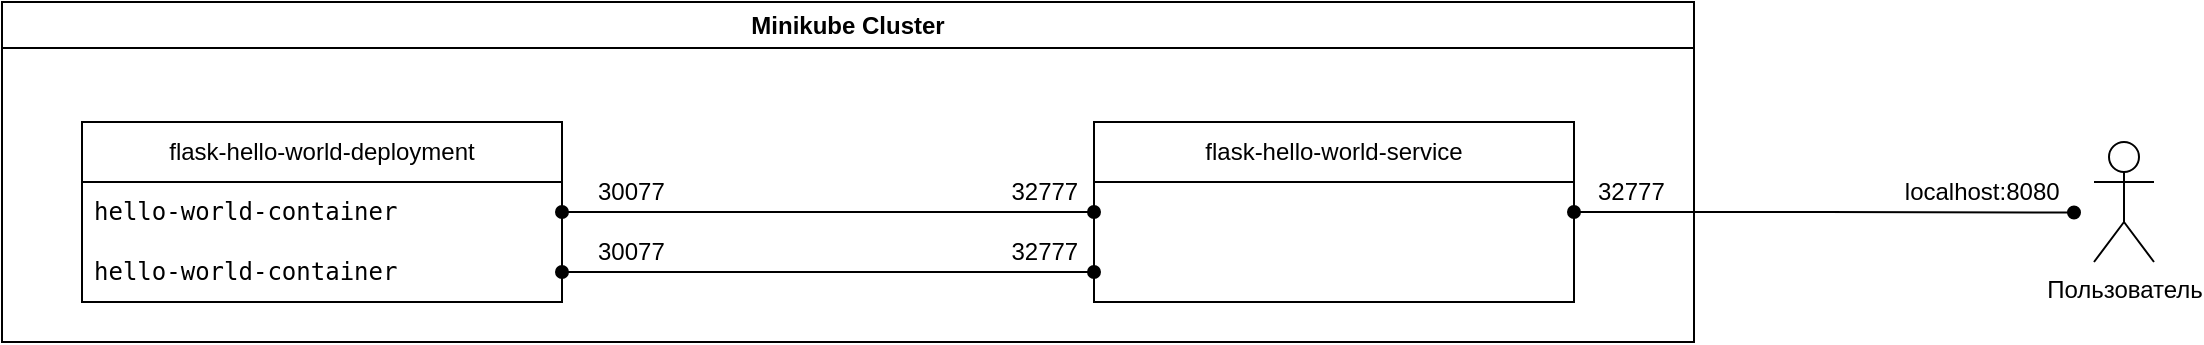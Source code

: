 <mxfile version="24.8.4">
  <diagram name="Страница — 1" id="mTmh-SNAzJmjGqUerd75">
    <mxGraphModel dx="1208" dy="792" grid="1" gridSize="10" guides="1" tooltips="1" connect="1" arrows="1" fold="1" page="1" pageScale="1" pageWidth="827" pageHeight="1169" math="0" shadow="0">
      <root>
        <mxCell id="0" />
        <mxCell id="1" parent="0" />
        <mxCell id="JG2fhLd84qHP6whJKnzK-5" value="Minikube Cluster" style="swimlane;whiteSpace=wrap;html=1;" vertex="1" parent="1">
          <mxGeometry x="414" y="320" width="846" height="170" as="geometry" />
        </mxCell>
        <mxCell id="JG2fhLd84qHP6whJKnzK-6" value="flask-hello-world-deployment" style="swimlane;fontStyle=0;childLayout=stackLayout;horizontal=1;startSize=30;horizontalStack=0;resizeParent=1;resizeParentMax=0;resizeLast=0;collapsible=1;marginBottom=0;whiteSpace=wrap;html=1;" vertex="1" parent="JG2fhLd84qHP6whJKnzK-5">
          <mxGeometry x="40" y="60" width="240" height="90" as="geometry" />
        </mxCell>
        <mxCell id="JG2fhLd84qHP6whJKnzK-7" value="&lt;code&gt;hello-world-container&lt;/code&gt;" style="text;strokeColor=none;fillColor=none;align=left;verticalAlign=middle;spacingLeft=4;spacingRight=4;overflow=hidden;points=[[0,0.5],[1,0.5]];portConstraint=eastwest;rotatable=0;whiteSpace=wrap;html=1;" vertex="1" parent="JG2fhLd84qHP6whJKnzK-6">
          <mxGeometry y="30" width="240" height="30" as="geometry" />
        </mxCell>
        <mxCell id="JG2fhLd84qHP6whJKnzK-8" value="&lt;code&gt;hello-world-container&lt;/code&gt;" style="text;strokeColor=none;fillColor=none;align=left;verticalAlign=middle;spacingLeft=4;spacingRight=4;overflow=hidden;points=[[0,0.5],[1,0.5]];portConstraint=eastwest;rotatable=0;whiteSpace=wrap;html=1;" vertex="1" parent="JG2fhLd84qHP6whJKnzK-6">
          <mxGeometry y="60" width="240" height="30" as="geometry" />
        </mxCell>
        <mxCell id="JG2fhLd84qHP6whJKnzK-13" style="edgeStyle=orthogonalEdgeStyle;rounded=0;orthogonalLoop=1;jettySize=auto;html=1;endArrow=oval;endFill=1;startArrow=oval;startFill=1;" edge="1" parent="JG2fhLd84qHP6whJKnzK-5" source="JG2fhLd84qHP6whJKnzK-10">
          <mxGeometry relative="1" as="geometry">
            <mxPoint x="280" y="105" as="targetPoint" />
            <Array as="points">
              <mxPoint x="370" y="105" />
              <mxPoint x="370" y="105" />
            </Array>
          </mxGeometry>
        </mxCell>
        <mxCell id="JG2fhLd84qHP6whJKnzK-14" style="edgeStyle=orthogonalEdgeStyle;rounded=0;orthogonalLoop=1;jettySize=auto;html=1;entryX=1;entryY=0.5;entryDx=0;entryDy=0;startArrow=oval;startFill=1;endArrow=oval;endFill=1;" edge="1" parent="JG2fhLd84qHP6whJKnzK-5" target="JG2fhLd84qHP6whJKnzK-8">
          <mxGeometry relative="1" as="geometry">
            <mxPoint x="546" y="135" as="sourcePoint" />
            <Array as="points">
              <mxPoint x="546" y="135" />
            </Array>
          </mxGeometry>
        </mxCell>
        <mxCell id="JG2fhLd84qHP6whJKnzK-18" style="edgeStyle=orthogonalEdgeStyle;rounded=0;orthogonalLoop=1;jettySize=auto;html=1;exitX=1;exitY=0.5;exitDx=0;exitDy=0;endArrow=oval;endFill=1;startArrow=oval;startFill=1;" edge="1" parent="JG2fhLd84qHP6whJKnzK-5" source="JG2fhLd84qHP6whJKnzK-10">
          <mxGeometry relative="1" as="geometry">
            <mxPoint x="1036" y="105.286" as="targetPoint" />
          </mxGeometry>
        </mxCell>
        <mxCell id="JG2fhLd84qHP6whJKnzK-10" value="flask-hello-world-service" style="swimlane;fontStyle=0;childLayout=stackLayout;horizontal=1;startSize=30;horizontalStack=0;resizeParent=1;resizeParentMax=0;resizeLast=0;collapsible=1;marginBottom=0;whiteSpace=wrap;html=1;" vertex="1" parent="JG2fhLd84qHP6whJKnzK-5">
          <mxGeometry x="546" y="60" width="240" height="90" as="geometry" />
        </mxCell>
        <mxCell id="JG2fhLd84qHP6whJKnzK-15" value="30077 &amp;nbsp; &amp;nbsp; &amp;nbsp; &amp;nbsp; &amp;nbsp; &amp;nbsp; &amp;nbsp; &amp;nbsp; &amp;nbsp; &amp;nbsp; &amp;nbsp; &amp;nbsp; &amp;nbsp; &amp;nbsp; &amp;nbsp; &amp;nbsp; &amp;nbsp; &amp;nbsp; &amp;nbsp; &amp;nbsp; &amp;nbsp; &amp;nbsp; &amp;nbsp; &amp;nbsp; &amp;nbsp; &amp;nbsp;32777" style="text;html=1;align=left;verticalAlign=middle;whiteSpace=wrap;rounded=0;" vertex="1" parent="JG2fhLd84qHP6whJKnzK-5">
          <mxGeometry x="296" y="80" width="244" height="30" as="geometry" />
        </mxCell>
        <mxCell id="JG2fhLd84qHP6whJKnzK-16" value="30077 &amp;nbsp; &amp;nbsp; &amp;nbsp; &amp;nbsp; &amp;nbsp; &amp;nbsp; &amp;nbsp; &amp;nbsp; &amp;nbsp; &amp;nbsp; &amp;nbsp; &amp;nbsp; &amp;nbsp; &amp;nbsp; &amp;nbsp; &amp;nbsp; &amp;nbsp; &amp;nbsp; &amp;nbsp; &amp;nbsp; &amp;nbsp; &amp;nbsp; &amp;nbsp; &amp;nbsp; &amp;nbsp; &amp;nbsp;32777" style="text;html=1;align=left;verticalAlign=middle;whiteSpace=wrap;rounded=0;" vertex="1" parent="JG2fhLd84qHP6whJKnzK-5">
          <mxGeometry x="296" y="110" width="244" height="30" as="geometry" />
        </mxCell>
        <mxCell id="JG2fhLd84qHP6whJKnzK-17" value="Пользователь" style="shape=umlActor;verticalLabelPosition=bottom;verticalAlign=top;html=1;outlineConnect=0;" vertex="1" parent="1">
          <mxGeometry x="1460" y="390" width="30" height="60" as="geometry" />
        </mxCell>
        <mxCell id="JG2fhLd84qHP6whJKnzK-19" value="&lt;div&gt;&lt;span style=&quot;font-size: 12px;&quot;&gt;32777 &amp;nbsp; &amp;nbsp; &amp;nbsp; &amp;nbsp; &amp;nbsp; &amp;nbsp; &amp;nbsp; &amp;nbsp; &amp;nbsp; &amp;nbsp; &amp;nbsp; &amp;nbsp; &amp;nbsp; &amp;nbsp;&amp;nbsp;&lt;/span&gt;&lt;span style=&quot;font-size: 12px;&quot;&gt;&amp;nbsp; &amp;nbsp; &amp;nbsp; &amp;nbsp;&lt;/span&gt;&lt;span style=&quot;font-size: 12px;&quot;&gt;localhost:8080&lt;/span&gt;&lt;/div&gt;" style="text;html=1;align=left;verticalAlign=middle;whiteSpace=wrap;rounded=0;" vertex="1" parent="1">
          <mxGeometry x="1210" y="400" width="234" height="30" as="geometry" />
        </mxCell>
      </root>
    </mxGraphModel>
  </diagram>
</mxfile>
